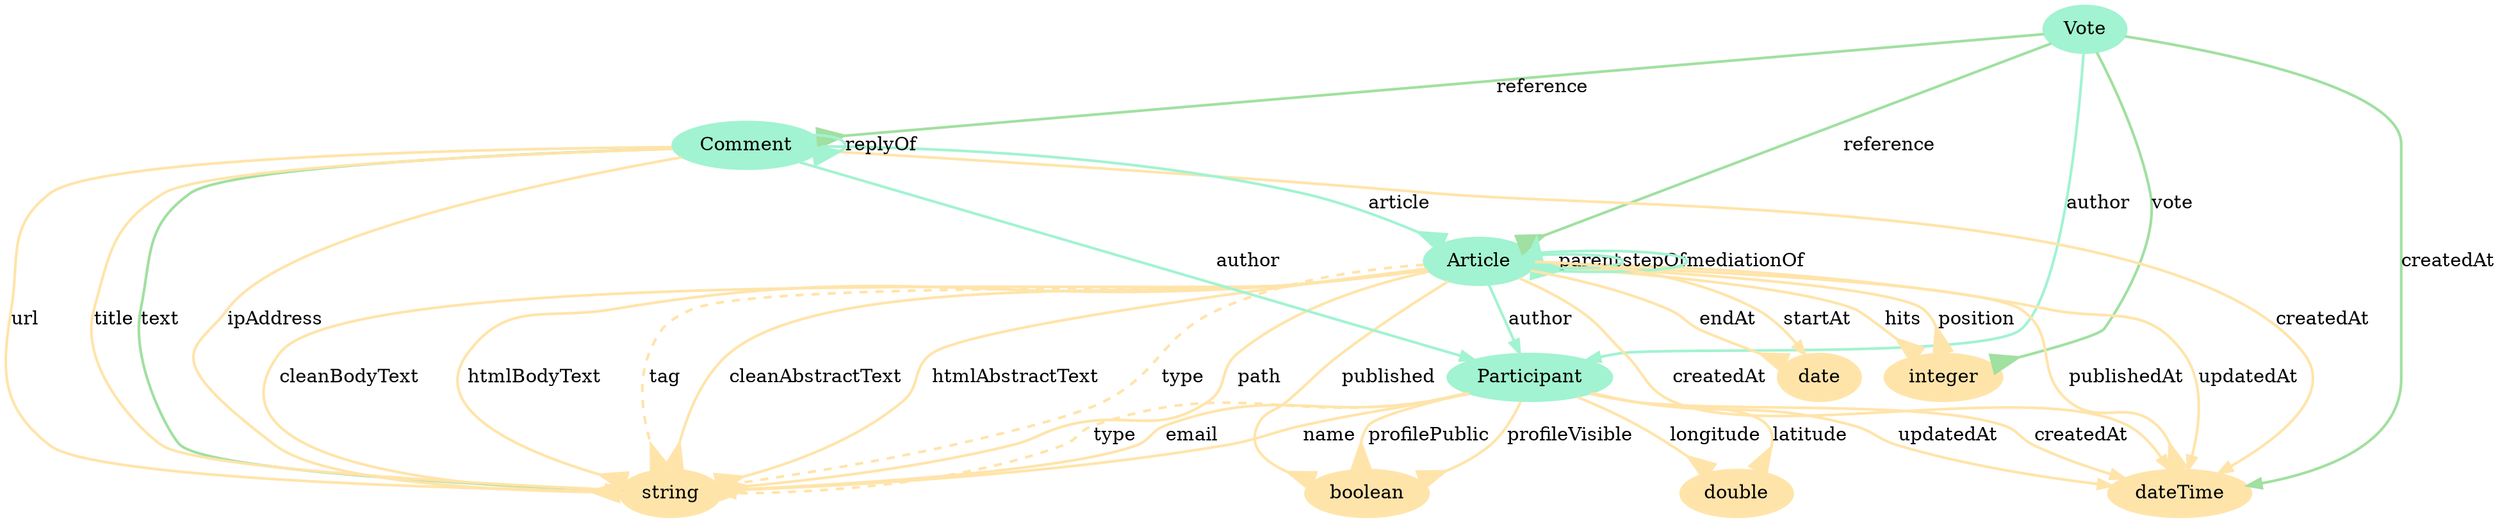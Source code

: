 digraph  {
	node [label="\N"];
	Vote	 [color="#A2F3D1",
		style=filled];
	1	 [color="#FFE4AA",
		label=integer,
		style=filled];
	Vote -> 1 [key="Vote-1-1",
	arrowhead=inv,
	arrowsize=2.0,
	color="#A0E0A0",
	label=vote,
	penwidth=2];
2 [color="#FFE4AA",
	label=dateTime,
	style=filled];
Vote -> 2 [key="Vote-2-2",
color="#A0E0A0",
label=createdAt,
penwidth=2];
Article [color="#A2F3D1",
label=Article,
style=filled];
Vote -> Article [key="Vote-Article-3",
arrowhead=inv,
arrowsize=2.0,
color="#A0E0A0",
label=reference,
penwidth=2];
Comment [color="#A2F3D1",
label=Comment,
style=filled];
Vote -> Comment [key="Vote-Comment-4",
arrowhead=inv,
arrowsize=2.0,
color="#A0E0A0",
label=reference,
penwidth=2];
Participant [color="#A2F3D1",
label=Participant,
style=filled];
Vote -> Participant [key="Vote-Participant-5",
color="#A2F3D1",
label=author,
penwidth=2];
Article -> 1 [key="Article-1-8",
arrowhead=inv,
arrowsize=2.0,
color="#FFE4AA",
label=hits,
penwidth=2];
Article -> 1 [key="Article-1-18",
arrowhead=inv,
arrowsize=2.0,
color="#FFE4AA",
label=position,
penwidth=2];
Article -> 2 [key="Article-2-6",
color="#FFE4AA",
label=createdAt,
penwidth=2];
Article -> 2 [key="Article-2-11",
arrowhead=inv,
arrowsize=2.0,
color="#FFE4AA",
label=publishedAt,
penwidth=2];
Article -> 2 [key="Article-2-20",
color="#FFE4AA",
label=updatedAt,
penwidth=2];
Article -> Article [key="Article-Article-21",
arrowhead=inv,
arrowsize=2.0,
color="#A2F3D1",
label=parent,
penwidth=2];
Article -> Article [key="Article-Article-22",
arrowhead=inv,
arrowsize=2.0,
color="#A2F3D1",
label=stepOf,
penwidth=2];
Article -> Article [key="Article-Article-24",
arrowhead=inv,
arrowsize=2.0,
color="#A2F3D1",
label=mediationOf,
penwidth=2];
Article -> Participant [key="Article-Participant-23",
color="#A2F3D1",
label=author,
penwidth=2];
3 [color="#FFE4AA",
label=string,
style=filled];
Article -> 3 [key="Article-3-7",
color="#FFE4AA",
label=type,
penwidth=2,
style=dashed];
Article -> 3 [key="Article-3-9",
arrowhead=inv,
arrowsize=2.0,
color="#FFE4AA",
label=path,
penwidth=2];
Article -> 3 [key="Article-3-12",
arrowhead=inv,
arrowsize=2.0,
color="#FFE4AA",
label=cleanBodyText,
penwidth=2];
Article -> 3 [key="Article-3-13",
arrowhead=inv,
arrowsize=2.0,
color="#FFE4AA",
label=htmlBodyText,
penwidth=2];
Article -> 3 [key="Article-3-14",
arrowhead=inv,
arrowsize=2.0,
color="#FFE4AA",
label=tag,
penwidth=2,
style=dashed];
Article -> 3 [key="Article-3-15",
arrowhead=inv,
arrowsize=2.0,
color="#FFE4AA",
label=cleanAbstractText,
penwidth=2];
Article -> 3 [key="Article-3-16",
arrowhead=inv,
arrowsize=2.0,
color="#FFE4AA",
label=htmlAbstractText,
penwidth=2];
4 [color="#FFE4AA",
label=boolean,
style=filled];
Article -> 4 [key="Article-4-10",
arrowhead=inv,
arrowsize=2.0,
color="#FFE4AA",
label=published,
penwidth=2];
5 [color="#FFE4AA",
label=date,
style=filled];
Article -> 5 [key="Article-5-17",
arrowhead=inv,
arrowsize=2.0,
color="#FFE4AA",
label=endAt,
penwidth=2];
Article -> 5 [key="Article-5-19",
color="#FFE4AA",
label=startAt,
penwidth=2];
Comment -> 2 [key="Comment-2-25",
color="#FFE4AA",
label=createdAt,
penwidth=2];
Comment -> Article [key="Comment-Article-30",
arrowhead=inv,
arrowsize=2.0,
color="#A2F3D1",
label=article,
penwidth=2];
Comment -> Comment [key="Comment-Comment-31",
arrowhead=inv,
arrowsize=2.0,
color="#A2F3D1",
label=replyOf,
penwidth=2];
Comment -> Participant [key="Comment-Participant-32",
color="#A2F3D1",
label=author,
penwidth=2];
Comment -> 3 [key="Comment-3-26",
color="#A0E0A0",
label=text,
penwidth=2];
Comment -> 3 [key="Comment-3-27",
color="#FFE4AA",
label=url,
penwidth=2];
Comment -> 3 [key="Comment-3-28",
arrowhead=inv,
arrowsize=2.0,
color="#FFE4AA",
label=ipAddress,
penwidth=2];
Comment -> 3 [key="Comment-3-29",
color="#FFE4AA",
label=title,
penwidth=2];
Participant -> 2 [key="Participant-2-33",
color="#FFE4AA",
label=createdAt,
penwidth=2];
Participant -> 2 [key="Participant-2-39",
color="#FFE4AA",
label=updatedAt,
penwidth=2];
Participant -> 3 [key="Participant-3-34",
color="#FFE4AA",
label=name,
penwidth=2];
Participant -> 3 [key="Participant-3-35",
color="#FFE4AA",
label=type,
penwidth=2,
style=dashed];
Participant -> 3 [key="Participant-3-36",
arrowhead=inv,
arrowsize=2.0,
color="#FFE4AA",
label=email,
penwidth=2];
Participant -> 4 [key="Participant-4-37",
arrowhead=inv,
arrowsize=2.0,
color="#FFE4AA",
label=profilePublic,
penwidth=2];
Participant -> 4 [key="Participant-4-38",
arrowhead=inv,
arrowsize=2.0,
color="#FFE4AA",
label=profileVisible,
penwidth=2];
6 [color="#FFE4AA",
label=double,
style=filled];
Participant -> 6 [key="Participant-6-40",
arrowhead=inv,
arrowsize=2.0,
color="#FFE4AA",
label=latitude,
penwidth=2];
Participant -> 6 [key="Participant-6-41",
arrowhead=inv,
arrowsize=2.0,
color="#FFE4AA",
label=longitude,
penwidth=2];
}
